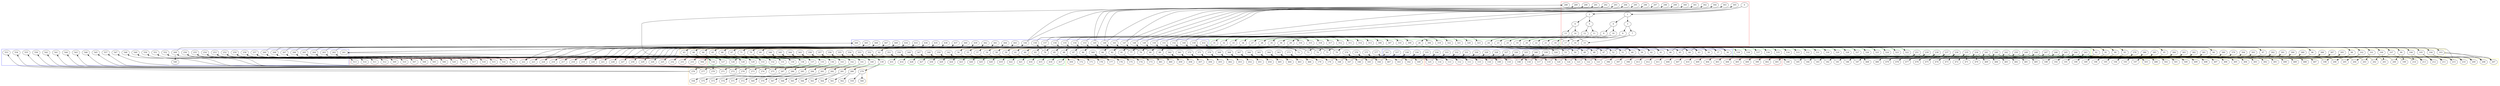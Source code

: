 strict digraph  {
	subgraph cluster_7 {
		graph [color=green];
		126;
		127;
		128;
		129;
		130;
		131;
		132;
		133;
		134;
		135;
		136;
		137;
		138;
		139;
		140;
		141;
		142;
		143;
		414;
		415;
		416;
		417;
		418;
		419;
		420;
		421;
		422;
		423;
		424;
		425;
		426;
		427;
		428;
		429;
		430;
		431;
	}
	subgraph cluster_8 {
		graph [color=blue];
		144;
		145;
		146;
		147;
		148;
		149;
		150;
		151;
		152;
		153;
		154;
		155;
		156;
		157;
		158;
		159;
		160;
		161;
		432;
		433;
		434;
		435;
		436;
		437;
		438;
		439;
		440;
		441;
		442;
		443;
		444;
		445;
		446;
		447;
		448;
		449;
	}
	subgraph cluster_0 {
		graph [color=red];
		0 -> 1;
		0 -> 2;
		1 -> 3;
		1 -> 4;
		2 -> 5;
		2 -> 6;
		3 -> 7;
		3 -> 8;
		4 -> 9;
		4 -> 10;
		5 -> 11;
		5 -> 12;
		6 -> 13;
		6 -> 14;
		7 -> 15;
		7 -> 16;
		8 -> 17;
		288;
		289;
		290;
		291;
		292;
		293;
		294;
		295;
		296;
		297;
		298;
		299;
		300;
		301;
		302;
		303;
		304;
		305;
	}
	subgraph cluster_1 {
		graph [color=green];
		18;
		19;
		20;
		21;
		22;
		23;
		24;
		25;
		26;
		27;
		28;
		29;
		30;
		31;
		32;
		33;
		34;
		35;
		306;
		307;
		308;
		309;
		310;
		311;
		312;
		313;
		314;
		315;
		316;
		317;
		318;
		319;
		320;
		321;
		322;
		323;
	}
	subgraph cluster_2 {
		graph [color=blue];
		36;
		37;
		38;
		39;
		40;
		41;
		42;
		43;
		44;
		45;
		46;
		47;
		48;
		49;
		50;
		51;
		52;
		53;
		324;
		325;
		326;
		327;
		328;
		329;
		330;
		331;
		332;
		333;
		334;
		335;
		336;
		337;
		338;
		339;
		340;
		341;
	}
	subgraph cluster_3 {
		graph [color=orange];
		54;
		55;
		56;
		57;
		58;
		59;
		60;
		61;
		62;
		63;
		64;
		65;
		66;
		67;
		68;
		69;
		70;
		71;
		342;
		343;
		344;
		345;
		346;
		347;
		348;
		349;
		350;
		351;
		352;
		353;
		354;
		355;
		356;
		357;
		358;
		359;
	}
	subgraph cluster_4 {
		graph [color=grey];
		72;
		73;
		74;
		75;
		76;
		77;
		78;
		79;
		80;
		81;
		82;
		83;
		84;
		85;
		86;
		87;
		88;
		89;
		360;
		361;
		362;
		363;
		364;
		365;
		366;
		367;
		368;
		369;
		370;
		371;
		372;
		373;
		374;
		375;
		376;
		377;
	}
	subgraph cluster_5 {
		graph [color=yellow];
		90;
		91;
		92;
		93;
		94;
		95;
		96;
		97;
		98;
		99;
		100;
		101;
		102;
		103;
		104;
		105;
		106;
		107;
		378;
		379;
		380;
		381;
		382;
		383;
		384;
		385;
		386;
		387;
		388;
		389;
		390;
		391;
		392;
		393;
		394;
		395;
	}
	subgraph cluster_6 {
		graph [color=red];
		108;
		109;
		110;
		111;
		112;
		113;
		114;
		115;
		116;
		117;
		118;
		119;
		120;
		121;
		122;
		123;
		124;
		125;
		396;
		397;
		398;
		399;
		400;
		401;
		402;
		403;
		404;
		405;
		406;
		407;
		408;
		409;
		410;
		411;
		412;
		413;
	}
	subgraph cluster_9 {
		graph [color=orange];
		162;
		163;
		164;
		165;
		166;
		167;
		168;
		169;
		170;
		171;
		172;
		173;
		174;
		175;
		176;
		177;
		178;
		179;
		450;
		451;
		452;
		453;
		454;
		455;
		456;
		457;
		458;
		459;
		460;
		461;
		462;
		463;
		464;
		465;
		466;
		467;
	}
	subgraph cluster_10 {
		graph [color=grey];
		180;
		181;
		182;
		183;
		184;
		185;
		186;
		187;
		188;
		189;
		190;
		191;
		192;
		193;
		194;
		195;
		196;
		197;
		468;
		469;
		470;
		471;
		472;
		473;
		474;
		475;
		476;
		477;
		478;
		479;
		480;
		481;
		482;
		483;
		484;
		485;
	}
	subgraph cluster_11 {
		graph [color=yellow];
		198;
		199;
		200;
		201;
		202;
		203;
		204;
		205;
		206;
		207;
		208;
		209;
		210;
		211;
		212;
		213;
		214;
		215;
		486;
		487;
		488;
		489;
		490;
		491;
		492;
		493;
		494;
		495;
		496;
		497;
		498;
		499;
		500;
		501;
		502;
		503;
	}
	subgraph cluster_12 {
		graph [color=red];
		216;
		217;
		218;
		219;
		220;
		221;
		222;
		223;
		224;
		225;
		226;
		227;
		228;
		229;
		230;
		231;
		232;
		233;
		504;
		505;
		506;
		507;
		508;
		509;
		510;
		511;
		512;
		513;
		514;
		515;
		516;
		517;
		518;
		519;
		520;
		521;
	}
	subgraph cluster_13 {
		graph [color=green];
		234;
		235;
		236;
		237;
		238;
		239;
		240;
		241;
		242;
		243;
		244;
		245;
		246;
		247;
		248;
		249;
		250;
		251;
		522;
		523;
		524;
		525;
		526;
		527;
		528;
		529;
		530;
		531;
		532;
		533;
		534;
		535;
		536;
		537;
		538;
		539;
	}
	subgraph cluster_14 {
		graph [color=blue];
		252;
		253;
		254;
		255;
		256;
		257;
		258;
		259;
		260;
		261;
		262;
		263;
		264;
		265;
		266;
		267;
		268;
		269 -> 540;
		541;
		542;
		543;
		544;
		545;
		546;
		547;
		548;
		549;
		550;
		551;
		552;
		553;
		554;
		555;
		556;
		557;
	}
	subgraph cluster_15 {
		graph [color=orange];
		270;
		271;
		272;
		273;
		274;
		275;
		276;
		277;
		278 -> 558;
		279 -> 559;
		279 -> 560;
		280 -> 561;
		280 -> 562;
		281 -> 563;
		281 -> 564;
		282 -> 565;
		282 -> 566;
		283 -> 567;
		283 -> 568;
		284 -> 569;
		284 -> 570;
		285 -> 571;
		285 -> 572;
		286 -> 573;
		286 -> 574;
		287 -> 575;
	}
	8 -> 18;
	9 -> 19;
	9 -> 20;
	10 -> 21;
	10 -> 22;
	11 -> 23;
	11 -> 24;
	12 -> 25;
	12 -> 26;
	13 -> 27;
	13 -> 28;
	14 -> 29;
	14 -> 30;
	15 -> 31;
	15 -> 32;
	16 -> 33;
	16 -> 34;
	17 -> 35;
	17 -> 36;
	18 -> 37;
	18 -> 38;
	19 -> 39;
	19 -> 40;
	20 -> 41;
	20 -> 42;
	21 -> 43;
	21 -> 44;
	22 -> 45;
	22 -> 46;
	23 -> 47;
	23 -> 48;
	24 -> 49;
	24 -> 50;
	25 -> 51;
	25 -> 52;
	26 -> 53;
	26 -> 54;
	27 -> 55;
	27 -> 56;
	28 -> 57;
	28 -> 58;
	29 -> 59;
	29 -> 60;
	30 -> 61;
	30 -> 62;
	31 -> 63;
	31 -> 64;
	32 -> 65;
	32 -> 66;
	33 -> 67;
	33 -> 68;
	34 -> 69;
	34 -> 70;
	35 -> 71;
	35 -> 72;
	36 -> 73;
	36 -> 74;
	37 -> 75;
	37 -> 76;
	38 -> 77;
	38 -> 78;
	39 -> 79;
	39 -> 80;
	40 -> 81;
	40 -> 82;
	41 -> 83;
	41 -> 84;
	42 -> 85;
	42 -> 86;
	43 -> 87;
	43 -> 88;
	44 -> 89;
	44 -> 90;
	45 -> 91;
	45 -> 92;
	46 -> 93;
	46 -> 94;
	47 -> 95;
	47 -> 96;
	48 -> 97;
	48 -> 98;
	49 -> 99;
	49 -> 100;
	50 -> 101;
	50 -> 102;
	51 -> 103;
	51 -> 104;
	52 -> 105;
	52 -> 106;
	53 -> 107;
	53 -> 108;
	54 -> 109;
	54 -> 110;
	55 -> 111;
	55 -> 112;
	56 -> 113;
	56 -> 114;
	57 -> 115;
	57 -> 116;
	58 -> 117;
	58 -> 118;
	59 -> 119;
	59 -> 120;
	60 -> 121;
	60 -> 122;
	61 -> 123;
	61 -> 124;
	62 -> 125;
	62 -> 126;
	63 -> 127;
	63 -> 128;
	64 -> 129;
	64 -> 130;
	65 -> 131;
	65 -> 132;
	66 -> 133;
	66 -> 134;
	67 -> 135;
	67 -> 136;
	68 -> 137;
	68 -> 138;
	69 -> 139;
	69 -> 140;
	70 -> 141;
	70 -> 142;
	71 -> 143;
	71 -> 144;
	72 -> 145;
	72 -> 146;
	73 -> 147;
	73 -> 148;
	74 -> 149;
	74 -> 150;
	75 -> 151;
	75 -> 152;
	76 -> 153;
	76 -> 154;
	77 -> 155;
	77 -> 156;
	78 -> 157;
	78 -> 158;
	79 -> 159;
	79 -> 160;
	80 -> 161;
	80 -> 162;
	81 -> 163;
	81 -> 164;
	82 -> 165;
	82 -> 166;
	83 -> 167;
	83 -> 168;
	84 -> 169;
	84 -> 170;
	85 -> 171;
	85 -> 172;
	86 -> 173;
	86 -> 174;
	87 -> 175;
	87 -> 176;
	88 -> 177;
	88 -> 178;
	89 -> 179;
	89 -> 180;
	90 -> 181;
	90 -> 182;
	91 -> 183;
	91 -> 184;
	92 -> 185;
	92 -> 186;
	93 -> 187;
	93 -> 188;
	94 -> 189;
	94 -> 190;
	95 -> 191;
	95 -> 192;
	96 -> 193;
	96 -> 194;
	97 -> 195;
	97 -> 196;
	98 -> 197;
	98 -> 198;
	99 -> 199;
	99 -> 200;
	100 -> 201;
	100 -> 202;
	101 -> 203;
	101 -> 204;
	102 -> 205;
	102 -> 206;
	103 -> 207;
	103 -> 208;
	104 -> 209;
	104 -> 210;
	105 -> 211;
	105 -> 212;
	106 -> 213;
	106 -> 214;
	107 -> 215;
	107 -> 216;
	108 -> 217;
	108 -> 218;
	109 -> 219;
	109 -> 220;
	110 -> 221;
	110 -> 222;
	111 -> 223;
	111 -> 224;
	112 -> 225;
	112 -> 226;
	113 -> 227;
	113 -> 228;
	114 -> 229;
	114 -> 230;
	115 -> 231;
	115 -> 232;
	116 -> 233;
	116 -> 234;
	117 -> 235;
	117 -> 236;
	118 -> 237;
	118 -> 238;
	119 -> 239;
	119 -> 240;
	120 -> 241;
	120 -> 242;
	121 -> 243;
	121 -> 244;
	122 -> 245;
	122 -> 246;
	123 -> 247;
	123 -> 248;
	124 -> 249;
	124 -> 250;
	125 -> 251;
	125 -> 252;
	126 -> 253;
	126 -> 254;
	127 -> 255;
	127 -> 256;
	128 -> 257;
	128 -> 258;
	129 -> 259;
	129 -> 260;
	130 -> 261;
	130 -> 262;
	131 -> 263;
	131 -> 264;
	132 -> 265;
	132 -> 266;
	133 -> 267;
	133 -> 268;
	134 -> 269;
	134 -> 270;
	135 -> 271;
	135 -> 272;
	136 -> 273;
	136 -> 274;
	137 -> 275;
	137 -> 276;
	138 -> 277;
	138 -> 278;
	139 -> 279;
	139 -> 280;
	140 -> 281;
	140 -> 282;
	141 -> 283;
	141 -> 284;
	142 -> 285;
	142 -> 286;
	143 -> 287;
	143 -> 288;
	144 -> 289;
	144 -> 290;
	145 -> 291;
	145 -> 292;
	146 -> 293;
	146 -> 294;
	147 -> 295;
	147 -> 296;
	148 -> 297;
	148 -> 298;
	149 -> 299;
	149 -> 300;
	150 -> 301;
	150 -> 302;
	151 -> 303;
	151 -> 304;
	152 -> 305;
	152 -> 306;
	153 -> 307;
	153 -> 308;
	154 -> 309;
	154 -> 310;
	155 -> 311;
	155 -> 312;
	156 -> 313;
	156 -> 314;
	157 -> 315;
	157 -> 316;
	158 -> 317;
	158 -> 318;
	159 -> 319;
	159 -> 320;
	160 -> 321;
	160 -> 322;
	161 -> 323;
	161 -> 324;
	162 -> 325;
	162 -> 326;
	163 -> 327;
	163 -> 328;
	164 -> 329;
	164 -> 330;
	165 -> 331;
	165 -> 332;
	166 -> 333;
	166 -> 334;
	167 -> 335;
	167 -> 336;
	168 -> 337;
	168 -> 338;
	169 -> 339;
	169 -> 340;
	170 -> 341;
	170 -> 342;
	171 -> 343;
	171 -> 344;
	172 -> 345;
	172 -> 346;
	173 -> 347;
	173 -> 348;
	174 -> 349;
	174 -> 350;
	175 -> 351;
	175 -> 352;
	176 -> 353;
	176 -> 354;
	177 -> 355;
	177 -> 356;
	178 -> 357;
	178 -> 358;
	179 -> 359;
	179 -> 360;
	180 -> 361;
	180 -> 362;
	181 -> 363;
	181 -> 364;
	182 -> 365;
	182 -> 366;
	183 -> 367;
	183 -> 368;
	184 -> 369;
	184 -> 370;
	185 -> 371;
	185 -> 372;
	186 -> 373;
	186 -> 374;
	187 -> 375;
	187 -> 376;
	188 -> 377;
	188 -> 378;
	189 -> 379;
	189 -> 380;
	190 -> 381;
	190 -> 382;
	191 -> 383;
	191 -> 384;
	192 -> 385;
	192 -> 386;
	193 -> 387;
	193 -> 388;
	194 -> 389;
	194 -> 390;
	195 -> 391;
	195 -> 392;
	196 -> 393;
	196 -> 394;
	197 -> 395;
	197 -> 396;
	198 -> 397;
	198 -> 398;
	199 -> 399;
	199 -> 400;
	200 -> 401;
	200 -> 402;
	201 -> 403;
	201 -> 404;
	202 -> 405;
	202 -> 406;
	203 -> 407;
	203 -> 408;
	204 -> 409;
	204 -> 410;
	205 -> 411;
	205 -> 412;
	206 -> 413;
	206 -> 414;
	207 -> 415;
	207 -> 416;
	208 -> 417;
	208 -> 418;
	209 -> 419;
	209 -> 420;
	210 -> 421;
	210 -> 422;
	211 -> 423;
	211 -> 424;
	212 -> 425;
	212 -> 426;
	213 -> 427;
	213 -> 428;
	214 -> 429;
	214 -> 430;
	215 -> 431;
	215 -> 432;
	216 -> 433;
	216 -> 434;
	217 -> 435;
	217 -> 436;
	218 -> 437;
	218 -> 438;
	219 -> 439;
	219 -> 440;
	220 -> 441;
	220 -> 442;
	221 -> 443;
	221 -> 444;
	222 -> 445;
	222 -> 446;
	223 -> 447;
	223 -> 448;
	224 -> 449;
	224 -> 450;
	225 -> 451;
	225 -> 452;
	226 -> 453;
	226 -> 454;
	227 -> 455;
	227 -> 456;
	228 -> 457;
	228 -> 458;
	229 -> 459;
	229 -> 460;
	230 -> 461;
	230 -> 462;
	231 -> 463;
	231 -> 464;
	232 -> 465;
	232 -> 466;
	233 -> 467;
	233 -> 468;
	234 -> 469;
	234 -> 470;
	235 -> 471;
	235 -> 472;
	236 -> 473;
	236 -> 474;
	237 -> 475;
	237 -> 476;
	238 -> 477;
	238 -> 478;
	239 -> 479;
	239 -> 480;
	240 -> 481;
	240 -> 482;
	241 -> 483;
	241 -> 484;
	242 -> 485;
	242 -> 486;
	243 -> 487;
	243 -> 488;
	244 -> 489;
	244 -> 490;
	245 -> 491;
	245 -> 492;
	246 -> 493;
	246 -> 494;
	247 -> 495;
	247 -> 496;
	248 -> 497;
	248 -> 498;
	249 -> 499;
	249 -> 500;
	250 -> 501;
	250 -> 502;
	251 -> 503;
	251 -> 504;
	252 -> 505;
	252 -> 506;
	253 -> 507;
	253 -> 508;
	254 -> 509;
	254 -> 510;
	255 -> 511;
	255 -> 512;
	256 -> 513;
	256 -> 514;
	257 -> 515;
	257 -> 516;
	258 -> 517;
	258 -> 518;
	259 -> 519;
	259 -> 520;
	260 -> 521;
	260 -> 522;
	261 -> 523;
	261 -> 524;
	262 -> 525;
	262 -> 526;
	263 -> 527;
	263 -> 528;
	264 -> 529;
	264 -> 530;
	265 -> 531;
	265 -> 532;
	266 -> 533;
	266 -> 534;
	267 -> 535;
	267 -> 536;
	268 -> 537;
	268 -> 538;
	269 -> 539;
	270 -> 541;
	270 -> 542;
	271 -> 543;
	271 -> 544;
	272 -> 545;
	272 -> 546;
	273 -> 547;
	273 -> 548;
	274 -> 549;
	274 -> 550;
	275 -> 551;
	275 -> 552;
	276 -> 553;
	276 -> 554;
	277 -> 555;
	277 -> 556;
	278 -> 557;
}
